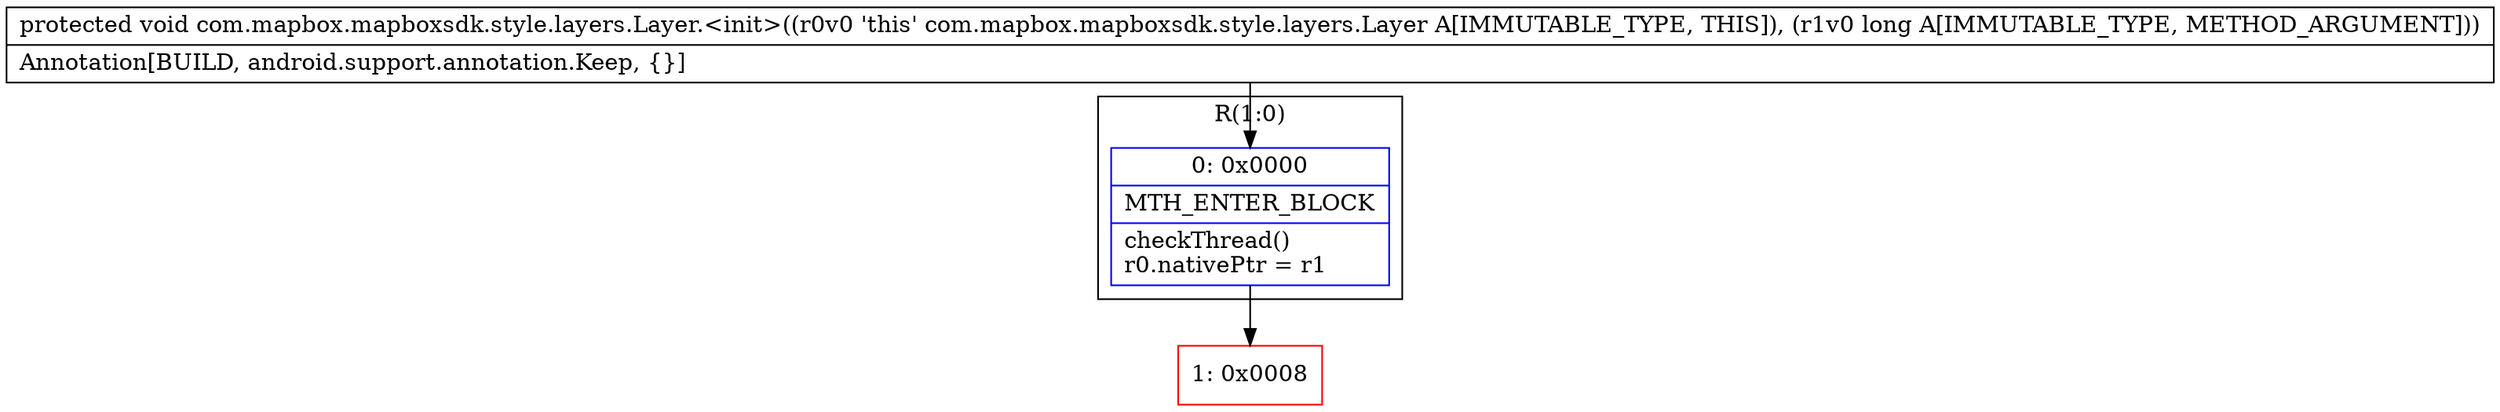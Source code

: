 digraph "CFG forcom.mapbox.mapboxsdk.style.layers.Layer.\<init\>(J)V" {
subgraph cluster_Region_558993330 {
label = "R(1:0)";
node [shape=record,color=blue];
Node_0 [shape=record,label="{0\:\ 0x0000|MTH_ENTER_BLOCK\l|checkThread()\lr0.nativePtr = r1\l}"];
}
Node_1 [shape=record,color=red,label="{1\:\ 0x0008}"];
MethodNode[shape=record,label="{protected void com.mapbox.mapboxsdk.style.layers.Layer.\<init\>((r0v0 'this' com.mapbox.mapboxsdk.style.layers.Layer A[IMMUTABLE_TYPE, THIS]), (r1v0 long A[IMMUTABLE_TYPE, METHOD_ARGUMENT]))  | Annotation[BUILD, android.support.annotation.Keep, \{\}]\l}"];
MethodNode -> Node_0;
Node_0 -> Node_1;
}

